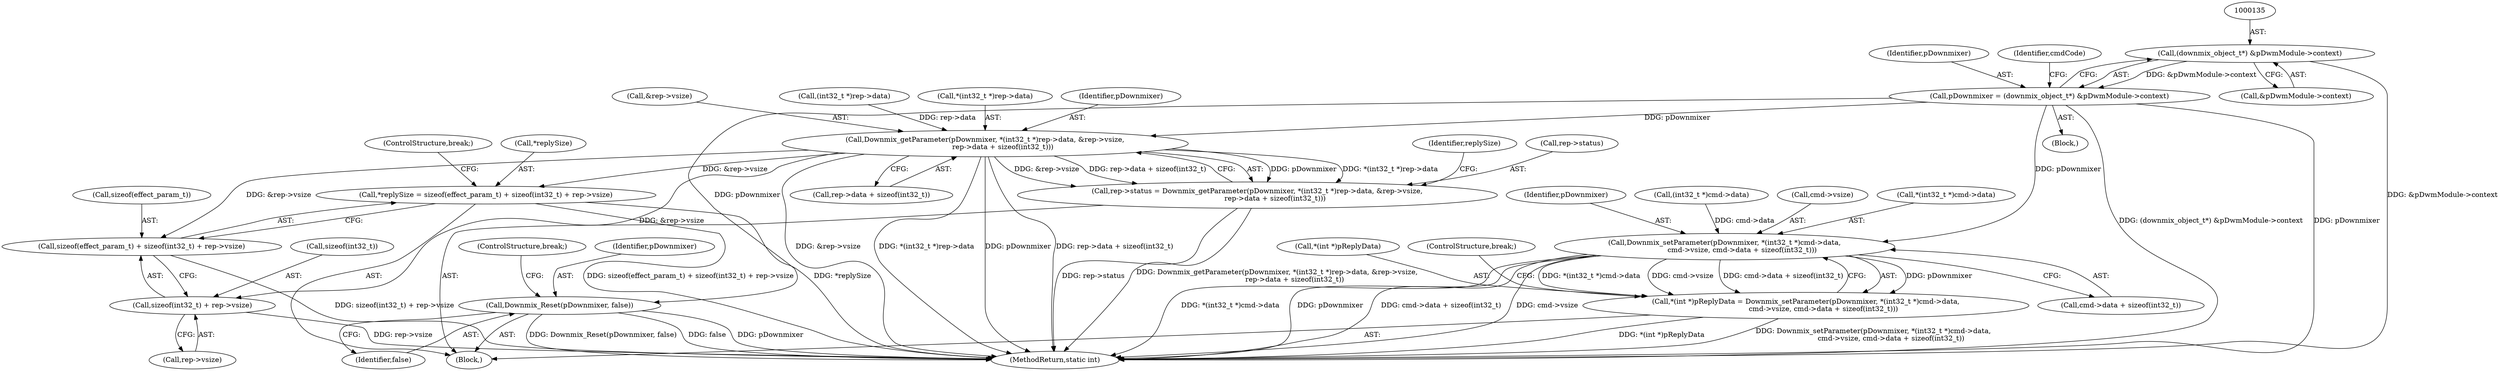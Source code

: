 digraph "0_Android_aeea52da00d210587fb3ed895de3d5f2e0264c88_0@pointer" {
"1000134" [label="(Call,(downmix_object_t*) &pDwmModule->context)"];
"1000132" [label="(Call,pDownmixer = (downmix_object_t*) &pDwmModule->context)"];
"1000203" [label="(Call,Downmix_Reset(pDownmixer, false))"];
"1000267" [label="(Call,Downmix_getParameter(pDownmixer, *(int32_t *)rep->data, &rep->vsize,\n                rep->data + sizeof(int32_t)))"];
"1000263" [label="(Call,rep->status = Downmix_getParameter(pDownmixer, *(int32_t *)rep->data, &rep->vsize,\n                rep->data + sizeof(int32_t)))"];
"1000285" [label="(Call,*replySize = sizeof(effect_param_t) + sizeof(int32_t) + rep->vsize)"];
"1000288" [label="(Call,sizeof(effect_param_t) + sizeof(int32_t) + rep->vsize)"];
"1000291" [label="(Call,sizeof(int32_t) + rep->vsize)"];
"1000347" [label="(Call,Downmix_setParameter(pDownmixer, *(int32_t *)cmd->data,\n                cmd->vsize, cmd->data + sizeof(int32_t)))"];
"1000342" [label="(Call,*(int *)pReplyData = Downmix_setParameter(pDownmixer, *(int32_t *)cmd->data,\n                cmd->vsize, cmd->data + sizeof(int32_t)))"];
"1000136" [label="(Call,&pDwmModule->context)"];
"1000288" [label="(Call,sizeof(effect_param_t) + sizeof(int32_t) + rep->vsize)"];
"1000263" [label="(Call,rep->status = Downmix_getParameter(pDownmixer, *(int32_t *)rep->data, &rep->vsize,\n                rep->data + sizeof(int32_t)))"];
"1000264" [label="(Call,rep->status)"];
"1000205" [label="(Identifier,false)"];
"1000286" [label="(Call,*replySize)"];
"1000342" [label="(Call,*(int *)pReplyData = Downmix_setParameter(pDownmixer, *(int32_t *)cmd->data,\n                cmd->vsize, cmd->data + sizeof(int32_t)))"];
"1000133" [label="(Identifier,pDownmixer)"];
"1000134" [label="(Call,(downmix_object_t*) &pDwmModule->context)"];
"1000291" [label="(Call,sizeof(int32_t) + rep->vsize)"];
"1000270" [label="(Call,(int32_t *)rep->data)"];
"1000269" [label="(Call,*(int32_t *)rep->data)"];
"1000350" [label="(Call,(int32_t *)cmd->data)"];
"1000548" [label="(MethodReturn,static int)"];
"1000287" [label="(Identifier,replySize)"];
"1000289" [label="(Call,sizeof(effect_param_t))"];
"1000355" [label="(Call,cmd->vsize)"];
"1000285" [label="(Call,*replySize = sizeof(effect_param_t) + sizeof(int32_t) + rep->vsize)"];
"1000349" [label="(Call,*(int32_t *)cmd->data)"];
"1000142" [label="(Block,)"];
"1000292" [label="(Call,sizeof(int32_t))"];
"1000348" [label="(Identifier,pDownmixer)"];
"1000343" [label="(Call,*(int *)pReplyData)"];
"1000364" [label="(ControlStructure,break;)"];
"1000297" [label="(ControlStructure,break;)"];
"1000132" [label="(Call,pDownmixer = (downmix_object_t*) &pDwmModule->context)"];
"1000294" [label="(Call,rep->vsize)"];
"1000267" [label="(Call,Downmix_getParameter(pDownmixer, *(int32_t *)rep->data, &rep->vsize,\n                rep->data + sizeof(int32_t)))"];
"1000268" [label="(Identifier,pDownmixer)"];
"1000275" [label="(Call,&rep->vsize)"];
"1000203" [label="(Call,Downmix_Reset(pDownmixer, false))"];
"1000347" [label="(Call,Downmix_setParameter(pDownmixer, *(int32_t *)cmd->data,\n                cmd->vsize, cmd->data + sizeof(int32_t)))"];
"1000141" [label="(Identifier,cmdCode)"];
"1000206" [label="(ControlStructure,break;)"];
"1000358" [label="(Call,cmd->data + sizeof(int32_t))"];
"1000204" [label="(Identifier,pDownmixer)"];
"1000107" [label="(Block,)"];
"1000279" [label="(Call,rep->data + sizeof(int32_t))"];
"1000134" -> "1000132"  [label="AST: "];
"1000134" -> "1000136"  [label="CFG: "];
"1000135" -> "1000134"  [label="AST: "];
"1000136" -> "1000134"  [label="AST: "];
"1000132" -> "1000134"  [label="CFG: "];
"1000134" -> "1000548"  [label="DDG: &pDwmModule->context"];
"1000134" -> "1000132"  [label="DDG: &pDwmModule->context"];
"1000132" -> "1000107"  [label="AST: "];
"1000133" -> "1000132"  [label="AST: "];
"1000141" -> "1000132"  [label="CFG: "];
"1000132" -> "1000548"  [label="DDG: (downmix_object_t*) &pDwmModule->context"];
"1000132" -> "1000548"  [label="DDG: pDownmixer"];
"1000132" -> "1000203"  [label="DDG: pDownmixer"];
"1000132" -> "1000267"  [label="DDG: pDownmixer"];
"1000132" -> "1000347"  [label="DDG: pDownmixer"];
"1000203" -> "1000142"  [label="AST: "];
"1000203" -> "1000205"  [label="CFG: "];
"1000204" -> "1000203"  [label="AST: "];
"1000205" -> "1000203"  [label="AST: "];
"1000206" -> "1000203"  [label="CFG: "];
"1000203" -> "1000548"  [label="DDG: Downmix_Reset(pDownmixer, false)"];
"1000203" -> "1000548"  [label="DDG: false"];
"1000203" -> "1000548"  [label="DDG: pDownmixer"];
"1000267" -> "1000263"  [label="AST: "];
"1000267" -> "1000279"  [label="CFG: "];
"1000268" -> "1000267"  [label="AST: "];
"1000269" -> "1000267"  [label="AST: "];
"1000275" -> "1000267"  [label="AST: "];
"1000279" -> "1000267"  [label="AST: "];
"1000263" -> "1000267"  [label="CFG: "];
"1000267" -> "1000548"  [label="DDG: &rep->vsize"];
"1000267" -> "1000548"  [label="DDG: *(int32_t *)rep->data"];
"1000267" -> "1000548"  [label="DDG: pDownmixer"];
"1000267" -> "1000548"  [label="DDG: rep->data + sizeof(int32_t)"];
"1000267" -> "1000263"  [label="DDG: pDownmixer"];
"1000267" -> "1000263"  [label="DDG: *(int32_t *)rep->data"];
"1000267" -> "1000263"  [label="DDG: &rep->vsize"];
"1000267" -> "1000263"  [label="DDG: rep->data + sizeof(int32_t)"];
"1000270" -> "1000267"  [label="DDG: rep->data"];
"1000267" -> "1000285"  [label="DDG: &rep->vsize"];
"1000267" -> "1000288"  [label="DDG: &rep->vsize"];
"1000267" -> "1000291"  [label="DDG: &rep->vsize"];
"1000263" -> "1000142"  [label="AST: "];
"1000264" -> "1000263"  [label="AST: "];
"1000287" -> "1000263"  [label="CFG: "];
"1000263" -> "1000548"  [label="DDG: Downmix_getParameter(pDownmixer, *(int32_t *)rep->data, &rep->vsize,\n                rep->data + sizeof(int32_t))"];
"1000263" -> "1000548"  [label="DDG: rep->status"];
"1000285" -> "1000142"  [label="AST: "];
"1000285" -> "1000288"  [label="CFG: "];
"1000286" -> "1000285"  [label="AST: "];
"1000288" -> "1000285"  [label="AST: "];
"1000297" -> "1000285"  [label="CFG: "];
"1000285" -> "1000548"  [label="DDG: *replySize"];
"1000285" -> "1000548"  [label="DDG: sizeof(effect_param_t) + sizeof(int32_t) + rep->vsize"];
"1000288" -> "1000291"  [label="CFG: "];
"1000289" -> "1000288"  [label="AST: "];
"1000291" -> "1000288"  [label="AST: "];
"1000288" -> "1000548"  [label="DDG: sizeof(int32_t) + rep->vsize"];
"1000291" -> "1000294"  [label="CFG: "];
"1000292" -> "1000291"  [label="AST: "];
"1000294" -> "1000291"  [label="AST: "];
"1000291" -> "1000548"  [label="DDG: rep->vsize"];
"1000347" -> "1000342"  [label="AST: "];
"1000347" -> "1000358"  [label="CFG: "];
"1000348" -> "1000347"  [label="AST: "];
"1000349" -> "1000347"  [label="AST: "];
"1000355" -> "1000347"  [label="AST: "];
"1000358" -> "1000347"  [label="AST: "];
"1000342" -> "1000347"  [label="CFG: "];
"1000347" -> "1000548"  [label="DDG: *(int32_t *)cmd->data"];
"1000347" -> "1000548"  [label="DDG: pDownmixer"];
"1000347" -> "1000548"  [label="DDG: cmd->data + sizeof(int32_t)"];
"1000347" -> "1000548"  [label="DDG: cmd->vsize"];
"1000347" -> "1000342"  [label="DDG: pDownmixer"];
"1000347" -> "1000342"  [label="DDG: *(int32_t *)cmd->data"];
"1000347" -> "1000342"  [label="DDG: cmd->vsize"];
"1000347" -> "1000342"  [label="DDG: cmd->data + sizeof(int32_t)"];
"1000350" -> "1000347"  [label="DDG: cmd->data"];
"1000342" -> "1000142"  [label="AST: "];
"1000343" -> "1000342"  [label="AST: "];
"1000364" -> "1000342"  [label="CFG: "];
"1000342" -> "1000548"  [label="DDG: *(int *)pReplyData"];
"1000342" -> "1000548"  [label="DDG: Downmix_setParameter(pDownmixer, *(int32_t *)cmd->data,\n                cmd->vsize, cmd->data + sizeof(int32_t))"];
}
